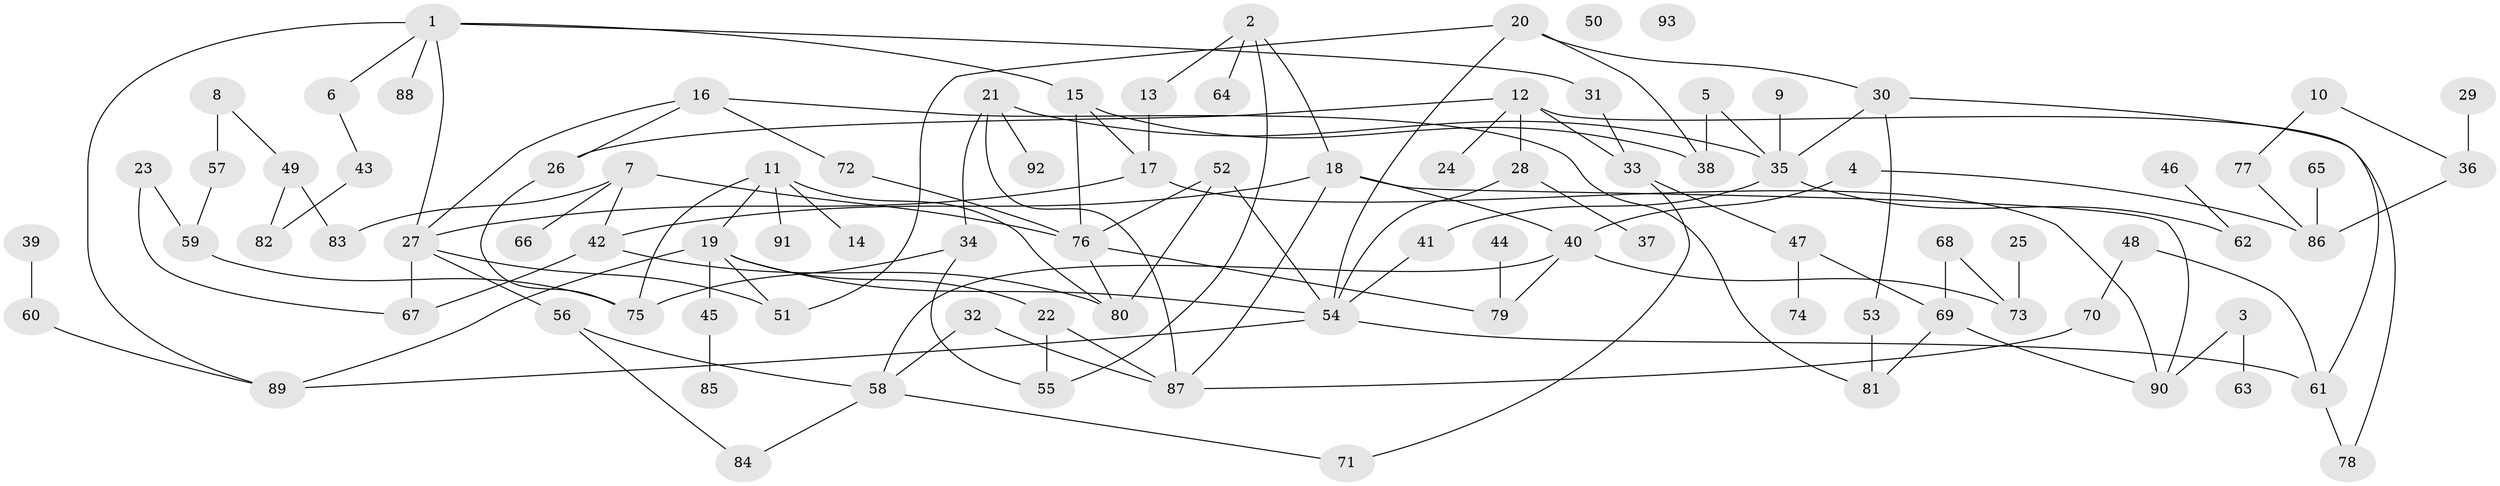 // Generated by graph-tools (version 1.1) at 2025/49/03/09/25 03:49:13]
// undirected, 93 vertices, 129 edges
graph export_dot {
graph [start="1"]
  node [color=gray90,style=filled];
  1;
  2;
  3;
  4;
  5;
  6;
  7;
  8;
  9;
  10;
  11;
  12;
  13;
  14;
  15;
  16;
  17;
  18;
  19;
  20;
  21;
  22;
  23;
  24;
  25;
  26;
  27;
  28;
  29;
  30;
  31;
  32;
  33;
  34;
  35;
  36;
  37;
  38;
  39;
  40;
  41;
  42;
  43;
  44;
  45;
  46;
  47;
  48;
  49;
  50;
  51;
  52;
  53;
  54;
  55;
  56;
  57;
  58;
  59;
  60;
  61;
  62;
  63;
  64;
  65;
  66;
  67;
  68;
  69;
  70;
  71;
  72;
  73;
  74;
  75;
  76;
  77;
  78;
  79;
  80;
  81;
  82;
  83;
  84;
  85;
  86;
  87;
  88;
  89;
  90;
  91;
  92;
  93;
  1 -- 6;
  1 -- 15;
  1 -- 27;
  1 -- 31;
  1 -- 88;
  1 -- 89;
  2 -- 13;
  2 -- 18;
  2 -- 55;
  2 -- 64;
  3 -- 63;
  3 -- 90;
  4 -- 40;
  4 -- 86;
  5 -- 35;
  5 -- 38;
  6 -- 43;
  7 -- 42;
  7 -- 66;
  7 -- 76;
  7 -- 83;
  8 -- 49;
  8 -- 57;
  9 -- 35;
  10 -- 36;
  10 -- 77;
  11 -- 14;
  11 -- 19;
  11 -- 75;
  11 -- 80;
  11 -- 91;
  12 -- 24;
  12 -- 26;
  12 -- 28;
  12 -- 33;
  12 -- 78;
  13 -- 17;
  15 -- 17;
  15 -- 38;
  15 -- 76;
  16 -- 26;
  16 -- 27;
  16 -- 72;
  16 -- 81;
  17 -- 27;
  17 -- 90;
  18 -- 40;
  18 -- 42;
  18 -- 87;
  18 -- 90;
  19 -- 22;
  19 -- 45;
  19 -- 51;
  19 -- 54;
  19 -- 89;
  20 -- 30;
  20 -- 38;
  20 -- 51;
  20 -- 54;
  21 -- 34;
  21 -- 35;
  21 -- 87;
  21 -- 92;
  22 -- 55;
  22 -- 87;
  23 -- 59;
  23 -- 67;
  25 -- 73;
  26 -- 75;
  27 -- 51;
  27 -- 56;
  27 -- 67;
  28 -- 37;
  28 -- 54;
  29 -- 36;
  30 -- 35;
  30 -- 53;
  30 -- 61;
  31 -- 33;
  32 -- 58;
  32 -- 87;
  33 -- 47;
  33 -- 71;
  34 -- 55;
  34 -- 75;
  35 -- 41;
  35 -- 62;
  36 -- 86;
  39 -- 60;
  40 -- 58;
  40 -- 73;
  40 -- 79;
  41 -- 54;
  42 -- 67;
  42 -- 80;
  43 -- 82;
  44 -- 79;
  45 -- 85;
  46 -- 62;
  47 -- 69;
  47 -- 74;
  48 -- 61;
  48 -- 70;
  49 -- 82;
  49 -- 83;
  52 -- 54;
  52 -- 76;
  52 -- 80;
  53 -- 81;
  54 -- 61;
  54 -- 89;
  56 -- 58;
  56 -- 84;
  57 -- 59;
  58 -- 71;
  58 -- 84;
  59 -- 75;
  60 -- 89;
  61 -- 78;
  65 -- 86;
  68 -- 69;
  68 -- 73;
  69 -- 81;
  69 -- 90;
  70 -- 87;
  72 -- 76;
  76 -- 79;
  76 -- 80;
  77 -- 86;
}
